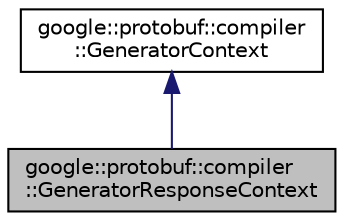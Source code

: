 digraph "google::protobuf::compiler::GeneratorResponseContext"
{
 // LATEX_PDF_SIZE
  edge [fontname="Helvetica",fontsize="10",labelfontname="Helvetica",labelfontsize="10"];
  node [fontname="Helvetica",fontsize="10",shape=record];
  Node1 [label="google::protobuf::compiler\l::GeneratorResponseContext",height=0.2,width=0.4,color="black", fillcolor="grey75", style="filled", fontcolor="black",tooltip=" "];
  Node2 -> Node1 [dir="back",color="midnightblue",fontsize="10",style="solid",fontname="Helvetica"];
  Node2 [label="google::protobuf::compiler\l::GeneratorContext",height=0.2,width=0.4,color="black", fillcolor="white", style="filled",URL="$classgoogle_1_1protobuf_1_1compiler_1_1GeneratorContext.html",tooltip=" "];
}
